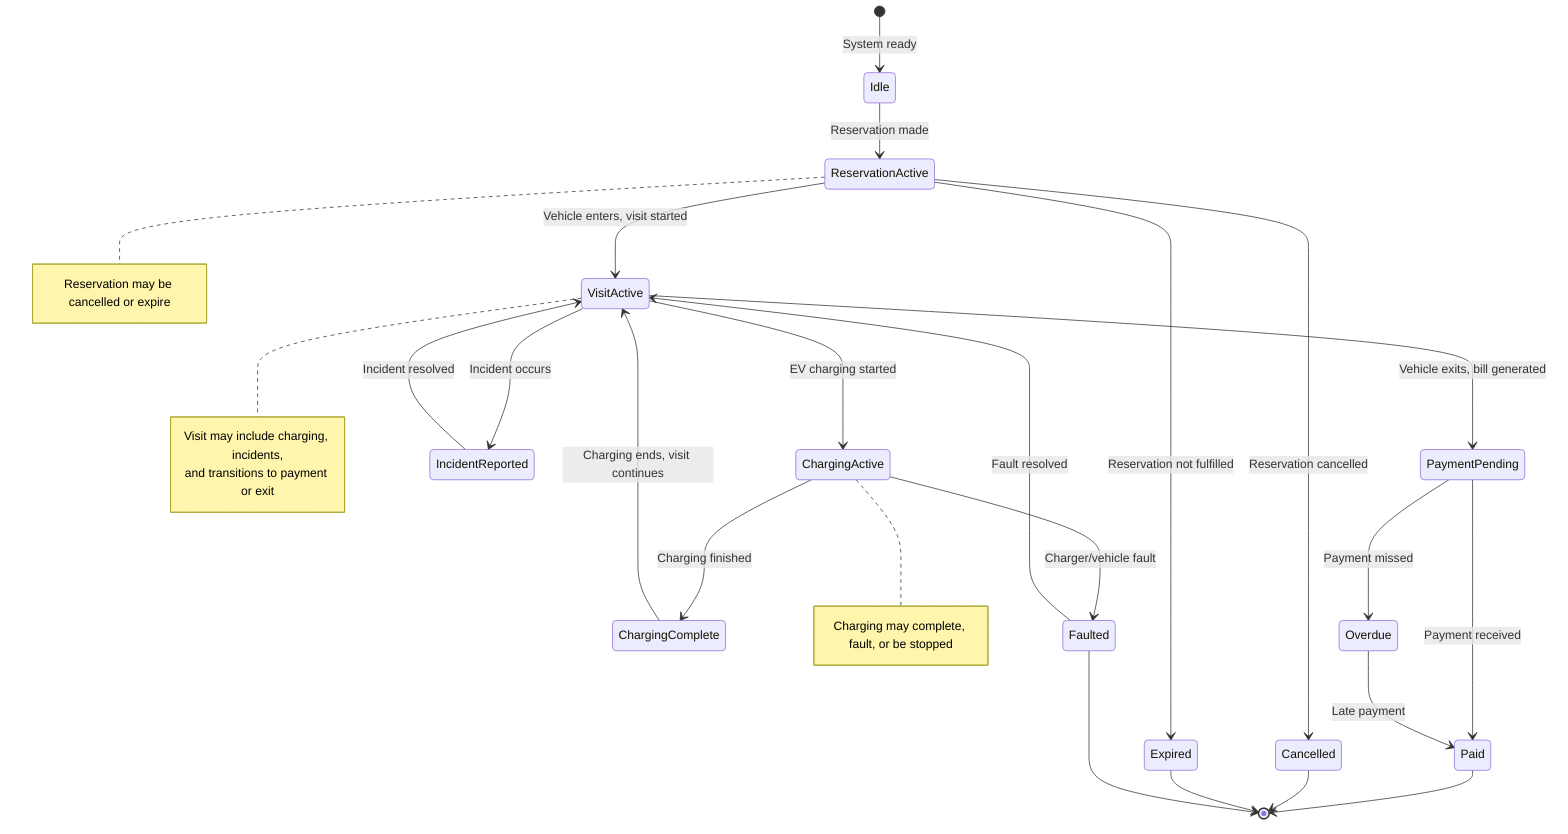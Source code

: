 stateDiagram-v2
    [*] --> Idle : System ready
    Idle --> ReservationActive : Reservation made
    ReservationActive --> VisitActive : Vehicle enters, visit started
    VisitActive --> ChargingActive : EV charging started
    ChargingActive --> ChargingComplete : Charging finished
    ChargingComplete --> VisitActive : Charging ends, visit continues
    VisitActive --> PaymentPending : Vehicle exits, bill generated
    PaymentPending --> Paid : Payment received
    PaymentPending --> Overdue : Payment missed
    Overdue --> Paid : Late payment
    Paid --> [*]
    VisitActive --> IncidentReported : Incident occurs
    IncidentReported --> VisitActive : Incident resolved
    ReservationActive --> Cancelled : Reservation cancelled
    Cancelled --> [*]
    ReservationActive --> Expired : Reservation not fulfilled
    Expired --> [*]
    ChargingActive --> Faulted : Charger/vehicle fault
    Faulted --> VisitActive : Fault resolved
    Faulted --> [*]
    note right of VisitActive
        Visit may include charging, incidents,
        and transitions to payment or exit
    end note
    note right of ReservationActive
        Reservation may be cancelled or expire
    end note
    note right of ChargingActive
        Charging may complete, fault, or be stopped
    end note